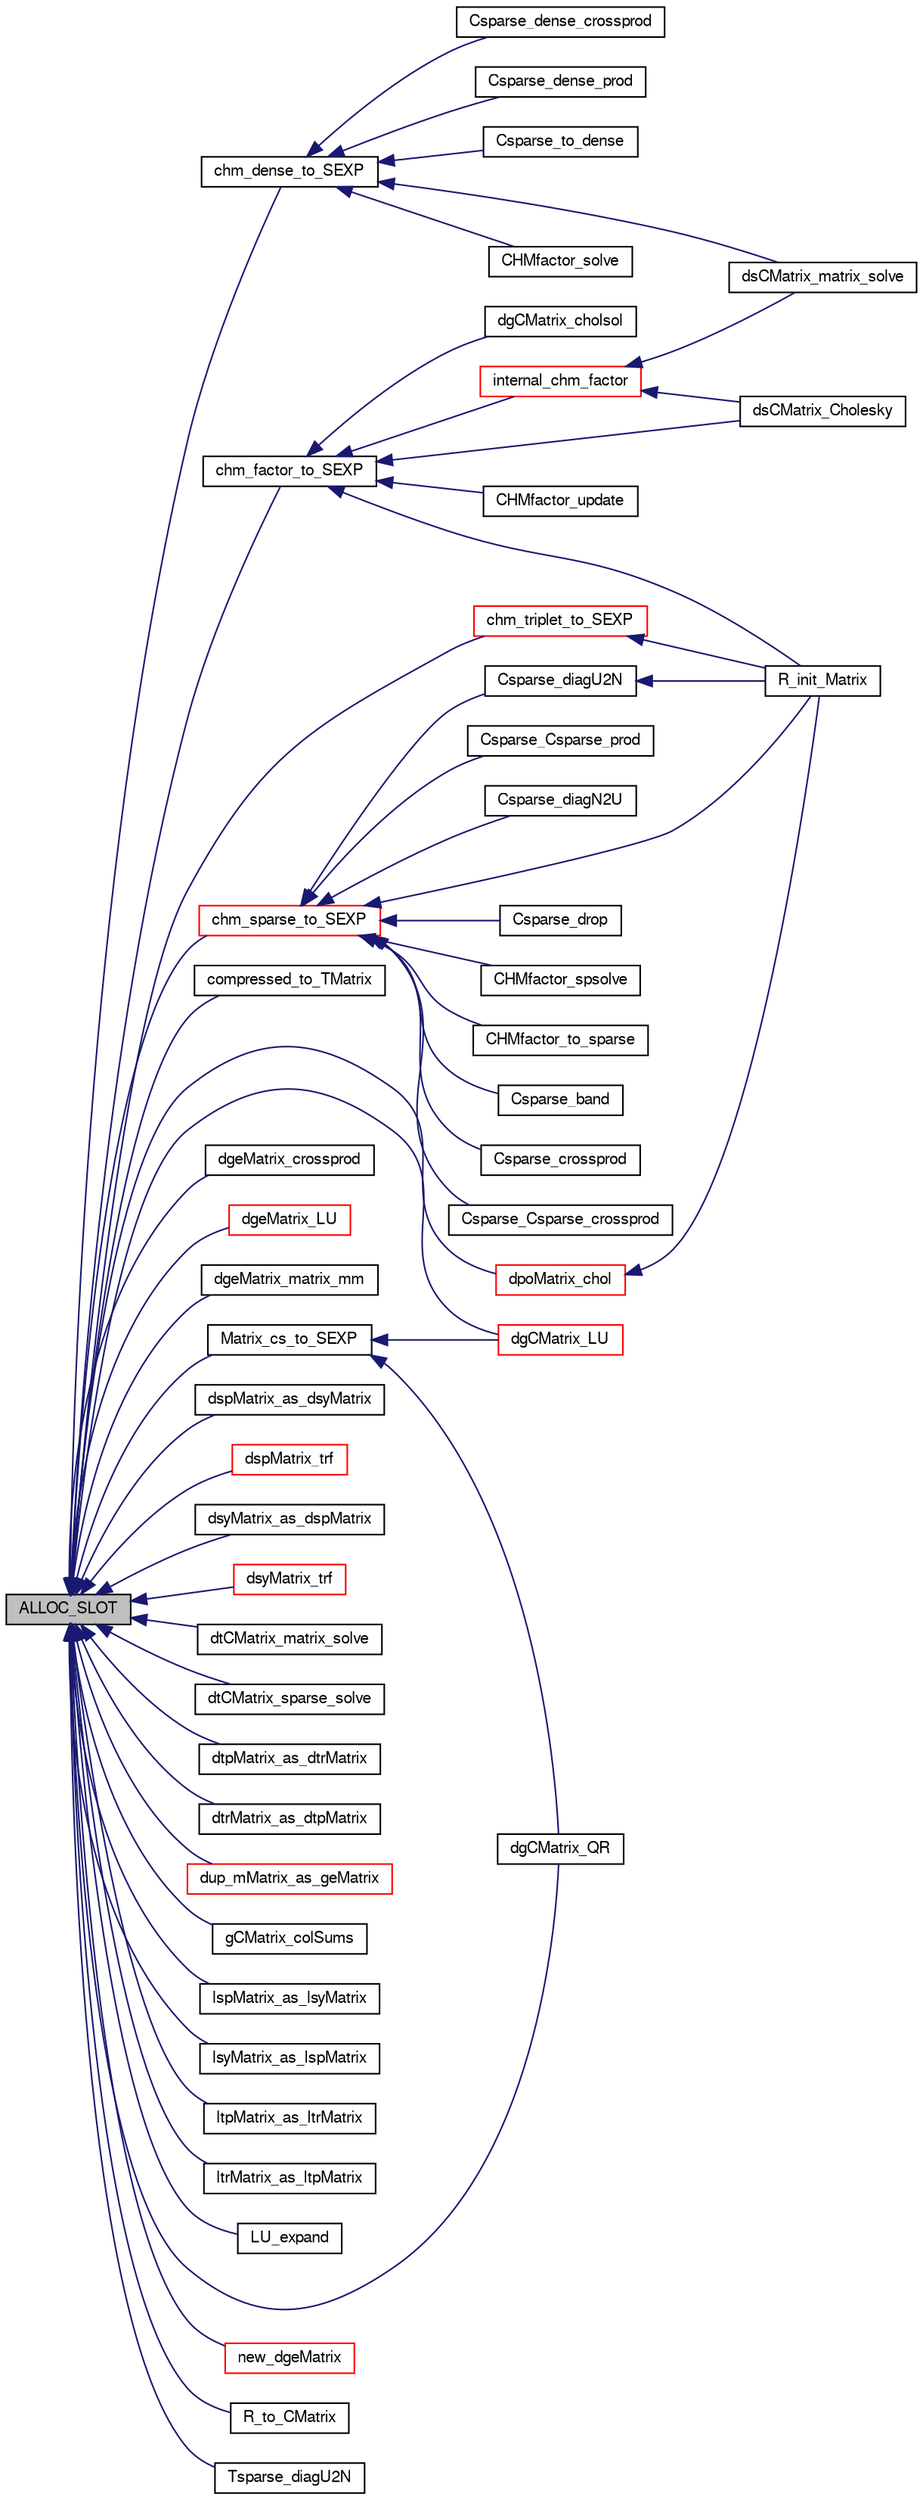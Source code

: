 digraph G
{
  edge [fontname="FreeSans",fontsize=10,labelfontname="FreeSans",labelfontsize=10];
  node [fontname="FreeSans",fontsize=10,shape=record];
  rankdir=LR;
  Node1 [label="ALLOC_SLOT",height=0.2,width=0.4,color="black", fillcolor="grey75", style="filled" fontcolor="black"];
  Node1 -> Node2 [dir=back,color="midnightblue",fontsize=10,style="solid",fontname="FreeSans"];
  Node2 [label="chm_dense_to_SEXP",height=0.2,width=0.4,color="black", fillcolor="white", style="filled",URL="$chm__common_8h.html#c0552f8d5248824ec90a314b69bd1408",tooltip="Copy the contents of a to an appropriate denseMatrix object and, optionally, free..."];
  Node2 -> Node3 [dir=back,color="midnightblue",fontsize=10,style="solid",fontname="FreeSans"];
  Node3 [label="CHMfactor_solve",height=0.2,width=0.4,color="black", fillcolor="white", style="filled",URL="$CHMfactor_8h.html#8651ba67f85b2a18a8b2b1b23a392219"];
  Node2 -> Node4 [dir=back,color="midnightblue",fontsize=10,style="solid",fontname="FreeSans"];
  Node4 [label="Csparse_dense_crossprod",height=0.2,width=0.4,color="black", fillcolor="white", style="filled",URL="$Csparse_8h.html#ef1a61ab6f25436301b8ee835106c23b"];
  Node2 -> Node5 [dir=back,color="midnightblue",fontsize=10,style="solid",fontname="FreeSans"];
  Node5 [label="Csparse_dense_prod",height=0.2,width=0.4,color="black", fillcolor="white", style="filled",URL="$Csparse_8h.html#fec5dcac16fd72028456b98704632f1e"];
  Node2 -> Node6 [dir=back,color="midnightblue",fontsize=10,style="solid",fontname="FreeSans"];
  Node6 [label="Csparse_to_dense",height=0.2,width=0.4,color="black", fillcolor="white", style="filled",URL="$Csparse_8h.html#b78e05571230070d4afb830b2e82134c"];
  Node2 -> Node7 [dir=back,color="midnightblue",fontsize=10,style="solid",fontname="FreeSans"];
  Node7 [label="dsCMatrix_matrix_solve",height=0.2,width=0.4,color="black", fillcolor="white", style="filled",URL="$dsCMatrix_8h.html#e03dda286063199c0f670425084f0f2d"];
  Node1 -> Node8 [dir=back,color="midnightblue",fontsize=10,style="solid",fontname="FreeSans"];
  Node8 [label="chm_factor_to_SEXP",height=0.2,width=0.4,color="black", fillcolor="white", style="filled",URL="$chm__common_8h.html#b819ab14a3e30e850191896d33089b94",tooltip="Copy the contents of f to an appropriate CHMfactor object and, optionally, free f..."];
  Node8 -> Node9 [dir=back,color="midnightblue",fontsize=10,style="solid",fontname="FreeSans"];
  Node9 [label="CHMfactor_update",height=0.2,width=0.4,color="black", fillcolor="white", style="filled",URL="$CHMfactor_8h.html#afc574f19837b7c6879c395a382444b0"];
  Node8 -> Node10 [dir=back,color="midnightblue",fontsize=10,style="solid",fontname="FreeSans"];
  Node10 [label="dgCMatrix_cholsol",height=0.2,width=0.4,color="black", fillcolor="white", style="filled",URL="$dgCMatrix_8h.html#f7d6aca940ff91850aa82c28fac47a66"];
  Node8 -> Node11 [dir=back,color="midnightblue",fontsize=10,style="solid",fontname="FreeSans"];
  Node11 [label="dsCMatrix_Cholesky",height=0.2,width=0.4,color="black", fillcolor="white", style="filled",URL="$dsCMatrix_8h.html#f424de259d431a9c8719a23188265887"];
  Node8 -> Node12 [dir=back,color="midnightblue",fontsize=10,style="solid",fontname="FreeSans"];
  Node12 [label="internal_chm_factor",height=0.2,width=0.4,color="red", fillcolor="white", style="filled",URL="$dsCMatrix_8c.html#9c9746e3464cc26aa2abfc21dbf2a130",tooltip="Return a CHOLMOD copy of the cached Cholesky decomposition with the required perm..."];
  Node12 -> Node11 [dir=back,color="midnightblue",fontsize=10,style="solid",fontname="FreeSans"];
  Node12 -> Node7 [dir=back,color="midnightblue",fontsize=10,style="solid",fontname="FreeSans"];
  Node8 -> Node13 [dir=back,color="midnightblue",fontsize=10,style="solid",fontname="FreeSans"];
  Node13 [label="R_init_Matrix",height=0.2,width=0.4,color="black", fillcolor="white", style="filled",URL="$init_8c.html#3c984b3c92aeb789d5679e2aae8b8eac"];
  Node1 -> Node14 [dir=back,color="midnightblue",fontsize=10,style="solid",fontname="FreeSans"];
  Node14 [label="chm_sparse_to_SEXP",height=0.2,width=0.4,color="red", fillcolor="white", style="filled",URL="$chm__common_8h.html#7aa1a6e564c24a55b031b5c03b3313f4",tooltip="Copy the contents of a to an appropriate CsparseMatrix object and, optionally, free..."];
  Node14 -> Node15 [dir=back,color="midnightblue",fontsize=10,style="solid",fontname="FreeSans"];
  Node15 [label="CHMfactor_spsolve",height=0.2,width=0.4,color="black", fillcolor="white", style="filled",URL="$CHMfactor_8h.html#ae1511a0bca842168f9bf6ae554eda88"];
  Node14 -> Node16 [dir=back,color="midnightblue",fontsize=10,style="solid",fontname="FreeSans"];
  Node16 [label="CHMfactor_to_sparse",height=0.2,width=0.4,color="black", fillcolor="white", style="filled",URL="$CHMfactor_8h.html#65d766e6b16a370b3057acf81b4c6f1a"];
  Node14 -> Node17 [dir=back,color="midnightblue",fontsize=10,style="solid",fontname="FreeSans"];
  Node17 [label="Csparse_band",height=0.2,width=0.4,color="black", fillcolor="white", style="filled",URL="$Csparse_8h.html#546eddc63011f2f2af462894dbec7dc9"];
  Node14 -> Node18 [dir=back,color="midnightblue",fontsize=10,style="solid",fontname="FreeSans"];
  Node18 [label="Csparse_crossprod",height=0.2,width=0.4,color="black", fillcolor="white", style="filled",URL="$Csparse_8h.html#407589b56b662830f7a14b251a8c4da3"];
  Node14 -> Node19 [dir=back,color="midnightblue",fontsize=10,style="solid",fontname="FreeSans"];
  Node19 [label="Csparse_Csparse_crossprod",height=0.2,width=0.4,color="black", fillcolor="white", style="filled",URL="$Csparse_8h.html#6c4e110d10721580b2b43969800dfdb2"];
  Node14 -> Node20 [dir=back,color="midnightblue",fontsize=10,style="solid",fontname="FreeSans"];
  Node20 [label="Csparse_Csparse_prod",height=0.2,width=0.4,color="black", fillcolor="white", style="filled",URL="$Csparse_8h.html#8414bce86d0916499c2d63f70728176b"];
  Node14 -> Node21 [dir=back,color="midnightblue",fontsize=10,style="solid",fontname="FreeSans"];
  Node21 [label="Csparse_diagN2U",height=0.2,width=0.4,color="black", fillcolor="white", style="filled",URL="$Csparse_8h.html#316d9d78254bf71714b3e44ac4ec6b01"];
  Node14 -> Node22 [dir=back,color="midnightblue",fontsize=10,style="solid",fontname="FreeSans"];
  Node22 [label="Csparse_diagU2N",height=0.2,width=0.4,color="black", fillcolor="white", style="filled",URL="$dtCMatrix_8h.html#0cc8d2f7047736ee111b11cb2faeaf11"];
  Node22 -> Node13 [dir=back,color="midnightblue",fontsize=10,style="solid",fontname="FreeSans"];
  Node14 -> Node23 [dir=back,color="midnightblue",fontsize=10,style="solid",fontname="FreeSans"];
  Node23 [label="Csparse_drop",height=0.2,width=0.4,color="black", fillcolor="white", style="filled",URL="$Csparse_8h.html#1d165b31075f32ee0ca273f51c13f9df"];
  Node14 -> Node13 [dir=back,color="midnightblue",fontsize=10,style="solid",fontname="FreeSans"];
  Node1 -> Node24 [dir=back,color="midnightblue",fontsize=10,style="solid",fontname="FreeSans"];
  Node24 [label="chm_triplet_to_SEXP",height=0.2,width=0.4,color="red", fillcolor="white", style="filled",URL="$chm__common_8h.html#b5d31c23691cc4a3c96a7f526dc84006",tooltip="Copy the contents of a to an appropriate TsparseMatrix object and, optionally, free..."];
  Node24 -> Node13 [dir=back,color="midnightblue",fontsize=10,style="solid",fontname="FreeSans"];
  Node1 -> Node25 [dir=back,color="midnightblue",fontsize=10,style="solid",fontname="FreeSans"];
  Node25 [label="compressed_to_TMatrix",height=0.2,width=0.4,color="black", fillcolor="white", style="filled",URL="$dgCMatrix_8h.html#d3b5c3bc224c09316427f7e86e4e8a86"];
  Node1 -> Node26 [dir=back,color="midnightblue",fontsize=10,style="solid",fontname="FreeSans"];
  Node26 [label="dgCMatrix_LU",height=0.2,width=0.4,color="red", fillcolor="white", style="filled",URL="$dgCMatrix_8h.html#fbcd07ccafaa2ee0299b8d1972748a9c"];
  Node1 -> Node27 [dir=back,color="midnightblue",fontsize=10,style="solid",fontname="FreeSans"];
  Node27 [label="dgCMatrix_QR",height=0.2,width=0.4,color="black", fillcolor="white", style="filled",URL="$dgCMatrix_8h.html#2d37aad3c93e57b6dbafbf8a337273e8"];
  Node1 -> Node28 [dir=back,color="midnightblue",fontsize=10,style="solid",fontname="FreeSans"];
  Node28 [label="dgeMatrix_crossprod",height=0.2,width=0.4,color="black", fillcolor="white", style="filled",URL="$dgeMatrix_8h.html#1d6cfeb6b881161af7296a438c4bf1b3"];
  Node1 -> Node29 [dir=back,color="midnightblue",fontsize=10,style="solid",fontname="FreeSans"];
  Node29 [label="dgeMatrix_LU",height=0.2,width=0.4,color="red", fillcolor="white", style="filled",URL="$dgeMatrix_8h.html#b666ff2da2d98c91e4842dd563ac945f"];
  Node1 -> Node30 [dir=back,color="midnightblue",fontsize=10,style="solid",fontname="FreeSans"];
  Node30 [label="dgeMatrix_matrix_mm",height=0.2,width=0.4,color="black", fillcolor="white", style="filled",URL="$dgeMatrix_8h.html#cf21cab0cdce9d8e08d40584cbe0647c"];
  Node1 -> Node31 [dir=back,color="midnightblue",fontsize=10,style="solid",fontname="FreeSans"];
  Node31 [label="dpoMatrix_chol",height=0.2,width=0.4,color="red", fillcolor="white", style="filled",URL="$dpoMatrix_8h.html#a951f7c9871735266da55e7d92a6ae58"];
  Node31 -> Node13 [dir=back,color="midnightblue",fontsize=10,style="solid",fontname="FreeSans"];
  Node1 -> Node32 [dir=back,color="midnightblue",fontsize=10,style="solid",fontname="FreeSans"];
  Node32 [label="dspMatrix_as_dsyMatrix",height=0.2,width=0.4,color="black", fillcolor="white", style="filled",URL="$dspMatrix_8h.html#2cab43904a971c57f55dddc031c0f897"];
  Node1 -> Node33 [dir=back,color="midnightblue",fontsize=10,style="solid",fontname="FreeSans"];
  Node33 [label="dspMatrix_trf",height=0.2,width=0.4,color="red", fillcolor="white", style="filled",URL="$dspMatrix_8h.html#54f1c211fe36a020c613498e295f6365"];
  Node1 -> Node34 [dir=back,color="midnightblue",fontsize=10,style="solid",fontname="FreeSans"];
  Node34 [label="dsyMatrix_as_dspMatrix",height=0.2,width=0.4,color="black", fillcolor="white", style="filled",URL="$dsyMatrix_8h.html#232ea460adfa12a96c5ef4a26d19862e"];
  Node1 -> Node35 [dir=back,color="midnightblue",fontsize=10,style="solid",fontname="FreeSans"];
  Node35 [label="dsyMatrix_trf",height=0.2,width=0.4,color="red", fillcolor="white", style="filled",URL="$dsyMatrix_8h.html#e436ba23f7410148775ce808f08d1210"];
  Node1 -> Node36 [dir=back,color="midnightblue",fontsize=10,style="solid",fontname="FreeSans"];
  Node36 [label="dtCMatrix_matrix_solve",height=0.2,width=0.4,color="black", fillcolor="white", style="filled",URL="$dtCMatrix_8h.html#118c095d59c9a257885d3aec3aa59268"];
  Node1 -> Node37 [dir=back,color="midnightblue",fontsize=10,style="solid",fontname="FreeSans"];
  Node37 [label="dtCMatrix_sparse_solve",height=0.2,width=0.4,color="black", fillcolor="white", style="filled",URL="$dtCMatrix_8h.html#4370f8d80c77fc815ac826f457e4960b"];
  Node1 -> Node38 [dir=back,color="midnightblue",fontsize=10,style="solid",fontname="FreeSans"];
  Node38 [label="dtpMatrix_as_dtrMatrix",height=0.2,width=0.4,color="black", fillcolor="white", style="filled",URL="$dtpMatrix_8h.html#dde075ebf8bf3e96d25ce191d7a747ca"];
  Node1 -> Node39 [dir=back,color="midnightblue",fontsize=10,style="solid",fontname="FreeSans"];
  Node39 [label="dtrMatrix_as_dtpMatrix",height=0.2,width=0.4,color="black", fillcolor="white", style="filled",URL="$dtrMatrix_8h.html#3fe60655d1544bd661d62f1f3e86d92f"];
  Node1 -> Node40 [dir=back,color="midnightblue",fontsize=10,style="solid",fontname="FreeSans"];
  Node40 [label="dup_mMatrix_as_geMatrix",height=0.2,width=0.4,color="red", fillcolor="white", style="filled",URL="$Mutils_8h.html#23764b1c8334e40406598a0446cc8bc5"];
  Node1 -> Node41 [dir=back,color="midnightblue",fontsize=10,style="solid",fontname="FreeSans"];
  Node41 [label="gCMatrix_colSums",height=0.2,width=0.4,color="black", fillcolor="white", style="filled",URL="$t__gCMatrix__colSums_8c.html#219a05baa8d090c70aaa52830e25a7b3"];
  Node1 -> Node42 [dir=back,color="midnightblue",fontsize=10,style="solid",fontname="FreeSans"];
  Node42 [label="lspMatrix_as_lsyMatrix",height=0.2,width=0.4,color="black", fillcolor="white", style="filled",URL="$ldense_8h.html#c1ba7ec4c96aad29844f8cb812e4d280"];
  Node1 -> Node43 [dir=back,color="midnightblue",fontsize=10,style="solid",fontname="FreeSans"];
  Node43 [label="lsyMatrix_as_lspMatrix",height=0.2,width=0.4,color="black", fillcolor="white", style="filled",URL="$ldense_8h.html#a29c0c324f440f575bb115543d599f86"];
  Node1 -> Node44 [dir=back,color="midnightblue",fontsize=10,style="solid",fontname="FreeSans"];
  Node44 [label="ltpMatrix_as_ltrMatrix",height=0.2,width=0.4,color="black", fillcolor="white", style="filled",URL="$ldense_8h.html#e2d091c48281f6b782dd9b8fbd9d0788"];
  Node1 -> Node45 [dir=back,color="midnightblue",fontsize=10,style="solid",fontname="FreeSans"];
  Node45 [label="ltrMatrix_as_ltpMatrix",height=0.2,width=0.4,color="black", fillcolor="white", style="filled",URL="$ldense_8h.html#dec1048daf414729034a60e82ce13f83"];
  Node1 -> Node46 [dir=back,color="midnightblue",fontsize=10,style="solid",fontname="FreeSans"];
  Node46 [label="LU_expand",height=0.2,width=0.4,color="black", fillcolor="white", style="filled",URL="$factorizations_8h.html#0ec00f455c00bf1b862139fe6d4a265a"];
  Node1 -> Node47 [dir=back,color="midnightblue",fontsize=10,style="solid",fontname="FreeSans"];
  Node47 [label="Matrix_cs_to_SEXP",height=0.2,width=0.4,color="black", fillcolor="white", style="filled",URL="$cs__utils_8c.html#e53880c709c9977b041217226c202deb",tooltip="Copy the contents of a to an appropriate CsparseMatrix object and, optionally, free..."];
  Node47 -> Node26 [dir=back,color="midnightblue",fontsize=10,style="solid",fontname="FreeSans"];
  Node47 -> Node27 [dir=back,color="midnightblue",fontsize=10,style="solid",fontname="FreeSans"];
  Node1 -> Node48 [dir=back,color="midnightblue",fontsize=10,style="solid",fontname="FreeSans"];
  Node48 [label="new_dgeMatrix",height=0.2,width=0.4,color="red", fillcolor="white", style="filled",URL="$Mutils_8h.html#2802c3f504e089a00a97c6c0e97bee21"];
  Node1 -> Node49 [dir=back,color="midnightblue",fontsize=10,style="solid",fontname="FreeSans"];
  Node49 [label="R_to_CMatrix",height=0.2,width=0.4,color="black", fillcolor="white", style="filled",URL="$dgCMatrix_8h.html#c71c15cfb9558156fb98c0f1cad60922"];
  Node1 -> Node50 [dir=back,color="midnightblue",fontsize=10,style="solid",fontname="FreeSans"];
  Node50 [label="Tsparse_diagU2N",height=0.2,width=0.4,color="black", fillcolor="white", style="filled",URL="$Tsparse_8h.html#1b1ca7081cfcbef11f1cafc4270412ed"];
}

